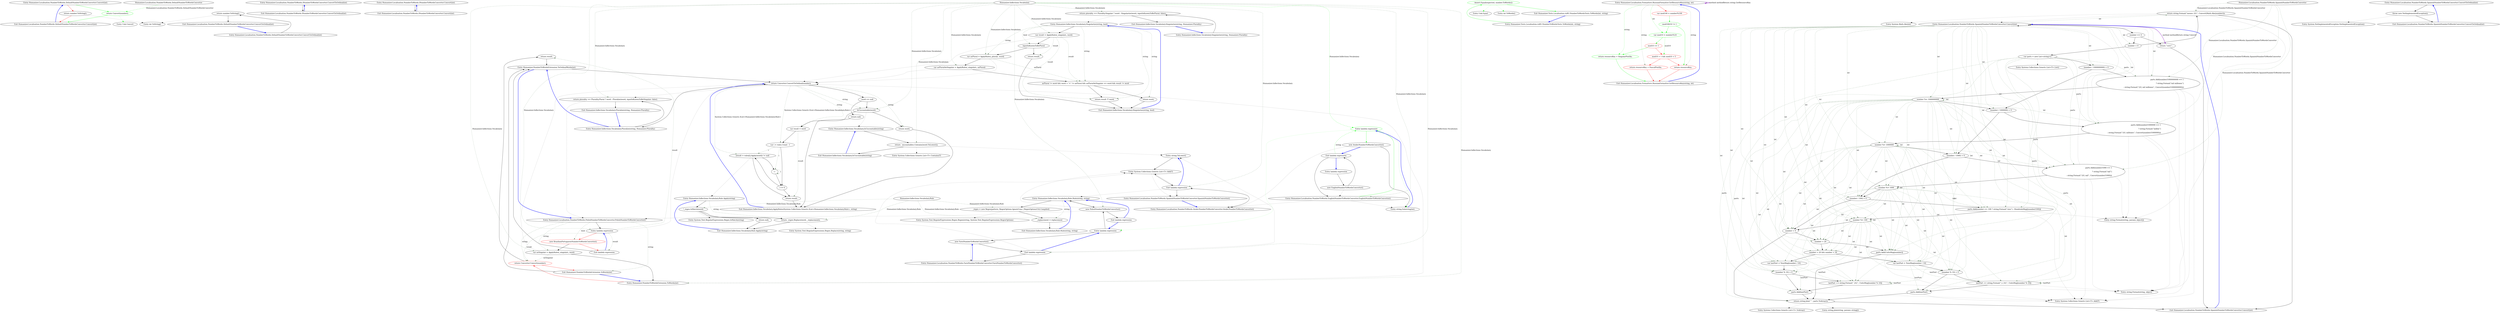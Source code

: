 digraph  {
n0 [label="Entry Humanizer.Localisation.NumberToWords.DefaultNumberToWordsConverter.Convert(int)", span="4-4", cluster="Humanizer.Localisation.NumberToWords.DefaultNumberToWordsConverter.Convert(int)"];
n1 [label="return number.ToString();", span="6-6", cluster="Humanizer.Localisation.NumberToWords.DefaultNumberToWordsConverter.Convert(int)"];
n2 [label="Exit Humanizer.Localisation.NumberToWords.DefaultNumberToWordsConverter.Convert(int)", span="4-4", cluster="Humanizer.Localisation.NumberToWords.DefaultNumberToWordsConverter.Convert(int)"];
n3 [label="Entry int.ToString()", span="0-0", cluster="int.ToString()"];
n4 [label="Entry Humanizer.Localisation.NumberToWords.DefaultNumberToWordsConverter.ConvertToOrdinal(int)", span="9-9", cluster="Humanizer.Localisation.NumberToWords.DefaultNumberToWordsConverter.ConvertToOrdinal(int)"];
n5 [label="return number.ToString();", span="11-11", cluster="Humanizer.Localisation.NumberToWords.DefaultNumberToWordsConverter.ConvertToOrdinal(int)"];
n6 [label="Exit Humanizer.Localisation.NumberToWords.DefaultNumberToWordsConverter.ConvertToOrdinal(int)", span="9-9", cluster="Humanizer.Localisation.NumberToWords.DefaultNumberToWordsConverter.ConvertToOrdinal(int)"];
d1 [label="return Convert(number);", span="6-6", cluster="Humanizer.Localisation.NumberToWords.DefaultNumberToWordsConverter.Convert(int)", color=green, community=0];
d11 [label="Humanizer.Localisation.NumberToWords.DefaultNumberToWordsConverter", span=""];
d3 [label="Entry Unk.Convert", span="", cluster="Unk.Convert"];
m3_2 [label="Entry Humanizer.Localisation.NumberToWords.INumberToWordsConverter.ConvertToOrdinal(int)", span="19-19", cluster="Humanizer.Localisation.NumberToWords.INumberToWordsConverter.ConvertToOrdinal(int)", file="INumberToWordsConverter.cs"];
m3_3 [label="Exit Humanizer.Localisation.NumberToWords.INumberToWordsConverter.ConvertToOrdinal(int)", span="19-19", cluster="Humanizer.Localisation.NumberToWords.INumberToWordsConverter.ConvertToOrdinal(int)", file="INumberToWordsConverter.cs"];
m3_0 [label="Entry Humanizer.Localisation.NumberToWords.INumberToWordsConverter.Convert(int)", span="12-12", cluster="Humanizer.Localisation.NumberToWords.INumberToWordsConverter.Convert(int)", file="INumberToWordsConverter.cs"];
m3_1 [label="Exit Humanizer.Localisation.NumberToWords.INumberToWordsConverter.Convert(int)", span="12-12", cluster="Humanizer.Localisation.NumberToWords.INumberToWordsConverter.Convert(int)", file="INumberToWordsConverter.cs"];
m4_27 [label="return result;", span="79-79", cluster="Humanizer.Inflections.Vocabulary.Pluralize(string, bool)", file="NumberToWordsExtension.cs"];
m4_2 [label="Exit lambda expression", span="14-14", cluster="lambda expression", file="NumberToWordsExtension.cs"];
m4_4 [label="Entry lambda expression", span="15-15", cluster="lambda expression", color=green, community=0, file="NumberToWordsExtension.cs"];
m4_3 [label="Entry Humanizer.Localisation.NumberToWords.EnglishNumberToWordsConverter.EnglishNumberToWordsConverter()", span="5-5", cluster="Humanizer.Localisation.NumberToWords.EnglishNumberToWordsConverter.EnglishNumberToWordsConverter()", file="NumberToWordsExtension.cs"];
m4_5 [label="new ArabicNumberToWordsConverter()", span="15-15", cluster="lambda expression", file="NumberToWordsExtension.cs"];
m4_71 [label="Entry System.Text.RegularExpressions.Regex.Replace(string, string)", span="0-0", cluster="System.Text.RegularExpressions.Regex.Replace(string, string)", file="NumberToWordsExtension.cs"];
m4_9 [label="new FarsiNumberToWordsConverter()", span="16-16", cluster="lambda expression", file="NumberToWordsExtension.cs"];
m4_10 [label="Exit lambda expression", span="16-16", cluster="lambda expression", file="NumberToWordsExtension.cs"];
m4_11 [label="Entry Humanizer.Localisation.NumberToWords.FarsiNumberToWordsConverter.FarsiNumberToWordsConverter()", span="5-5", cluster="Humanizer.Localisation.NumberToWords.FarsiNumberToWordsConverter.FarsiNumberToWordsConverter()", file="NumberToWordsExtension.cs"];
m4_43 [label="Entry Humanizer.Inflections.Vocabulary.Singularize(string, Humanizer.Plurality)", span="123-123", cluster="Humanizer.Inflections.Vocabulary.Singularize(string, Humanizer.Plurality)", file="NumberToWordsExtension.cs"];
m4_44 [label="return plurality == Plurality.Singular ? word : Singularize(word, inputIsKnownToBePlural: false);", span="125-125", cluster="Humanizer.Inflections.Vocabulary.Singularize(string, Humanizer.Plurality)", file="NumberToWordsExtension.cs"];
m4_45 [label="Exit Humanizer.Inflections.Vocabulary.Singularize(string, Humanizer.Plurality)", span="123-123", cluster="Humanizer.Inflections.Vocabulary.Singularize(string, Humanizer.Plurality)", file="NumberToWordsExtension.cs"];
m4_7 [label="Entry Humanizer.Localisation.NumberToWords.ArabicNumberToWordsConverter.ArabicNumberToWordsConverter()", span="4-4", cluster="Humanizer.Localisation.NumberToWords.ArabicNumberToWordsConverter.ArabicNumberToWordsConverter()", file="NumberToWordsExtension.cs"];
m4_14 [label="Exit lambda expression", span="17-17", cluster="lambda expression", file="NumberToWordsExtension.cs"];
m4_15 [label="Entry Humanizer.Localisation.NumberToWords.SpanishNumberToWordsConverter.SpanishNumberToWordsConverter()", span="5-5", cluster="Humanizer.Localisation.NumberToWords.SpanishNumberToWordsConverter.SpanishNumberToWordsConverter()", file="NumberToWordsExtension.cs"];
m4_31 [label="return plurality == Plurality.Plural ? word : Pluralize(word, inputIsKnownToBeSingular: false);", span="91-91", cluster="Humanizer.Inflections.Vocabulary.Pluralize(string, Humanizer.Plurality)", file="NumberToWordsExtension.cs"];
m4_61 [label="Entry System.Collections.Generic.List<T>.Contains(T)", span="0-0", cluster="System.Collections.Generic.List<T>.Contains(T)", file="NumberToWordsExtension.cs"];
m4_23 [label="var asSingular = ApplyRules(_singulars, word)", span="74-74", cluster="Humanizer.Inflections.Vocabulary.Pluralize(string, bool)", file="NumberToWordsExtension.cs"];
m4_29 [label="return Converter.ConvertToOrdinal(number);", span="39-39", cluster="Humanizer.NumberToWordsExtension.ToOrdinalWords(int)", file="NumberToWordsExtension.cs"];
m4_48 [label="IsUncountable(word)", span="133-133", cluster="Humanizer.Inflections.Vocabulary.ApplyRules(System.Collections.Generic.IList<Humanizer.Inflections.Vocabulary.Rule>, string)", file="NumberToWordsExtension.cs"];
m4_46 [label="word == null", span="130-130", cluster="Humanizer.Inflections.Vocabulary.ApplyRules(System.Collections.Generic.IList<Humanizer.Inflections.Vocabulary.Rule>, string)", file="NumberToWordsExtension.cs"];
m4_49 [label="return word;", span="134-134", cluster="Humanizer.Inflections.Vocabulary.ApplyRules(System.Collections.Generic.IList<Humanizer.Inflections.Vocabulary.Rule>, string)", file="NumberToWordsExtension.cs"];
m4_50 [label="var result = word", span="136-136", cluster="Humanizer.Inflections.Vocabulary.ApplyRules(System.Collections.Generic.IList<Humanizer.Inflections.Vocabulary.Rule>, string)", file="NumberToWordsExtension.cs"];
m4_51 [label="var i = rules.Count - 1", span="137-137", cluster="Humanizer.Inflections.Vocabulary.ApplyRules(System.Collections.Generic.IList<Humanizer.Inflections.Vocabulary.Rule>, string)", file="NumberToWordsExtension.cs"];
m4_53 [label="(result = rules[i].Apply(word)) != null", span="139-139", cluster="Humanizer.Inflections.Vocabulary.ApplyRules(System.Collections.Generic.IList<Humanizer.Inflections.Vocabulary.Rule>, string)", file="NumberToWordsExtension.cs"];
m4_47 [label="return null;", span="131-131", cluster="Humanizer.Inflections.Vocabulary.ApplyRules(System.Collections.Generic.IList<Humanizer.Inflections.Vocabulary.Rule>, string)", file="NumberToWordsExtension.cs"];
m4_55 [label="return result;", span="142-142", cluster="Humanizer.Inflections.Vocabulary.ApplyRules(System.Collections.Generic.IList<Humanizer.Inflections.Vocabulary.Rule>, string)", file="NumberToWordsExtension.cs"];
m4_52 [label="i >= 0", span="137-137", cluster="Humanizer.Inflections.Vocabulary.ApplyRules(System.Collections.Generic.IList<Humanizer.Inflections.Vocabulary.Rule>, string)", file="NumberToWordsExtension.cs"];
m4_54 [label="i--", span="137-137", cluster="Humanizer.Inflections.Vocabulary.ApplyRules(System.Collections.Generic.IList<Humanizer.Inflections.Vocabulary.Rule>, string)", file="NumberToWordsExtension.cs"];
m4_56 [label="Exit Humanizer.Inflections.Vocabulary.ApplyRules(System.Collections.Generic.IList<Humanizer.Inflections.Vocabulary.Rule>, string)", span="128-128", cluster="Humanizer.Inflections.Vocabulary.ApplyRules(System.Collections.Generic.IList<Humanizer.Inflections.Vocabulary.Rule>, string)", file="NumberToWordsExtension.cs"];
m4_8 [label="Entry lambda expression", span="16-16", cluster="lambda expression", file="NumberToWordsExtension.cs"];
m4_17 [label="new PolishNumberToWordsConverter()", span="18-18", cluster="lambda expression", file="NumberToWordsExtension.cs"];
m4_18 [label="Exit lambda expression", span="18-18", cluster="lambda expression", file="NumberToWordsExtension.cs"];
m4_19 [label="Entry Humanizer.Localisation.NumberToWords.PolishNumberToWordsConverter.PolishNumberToWordsConverter()", span="6-6", cluster="Humanizer.Localisation.NumberToWords.PolishNumberToWordsConverter.PolishNumberToWordsConverter()", file="NumberToWordsExtension.cs"];
m4_20 [label="Entry lambda expression", span="19-19", cluster="lambda expression", file="NumberToWordsExtension.cs"];
m4_24 [label="Entry Humanizer.NumberToWordsExtension.ToWords(int)", span="27-27", cluster="Humanizer.NumberToWordsExtension.ToWords(int)", file="NumberToWordsExtension.cs"];
m4_21 [label="new BrazilianPortugueseNumberToWordsConverter()", span="19-19", cluster="lambda expression", file="NumberToWordsExtension.cs", color=red, community=0];
m4_22 [label="Exit lambda expression", span="19-19", cluster="lambda expression", file="NumberToWordsExtension.cs"];
m4_25 [label="return Converter.Convert(number);", span="29-29", cluster="Humanizer.NumberToWordsExtension.ToWords(int)", file="NumberToWordsExtension.cs", color=red, community=0];
m4_26 [label="Exit Humanizer.NumberToWordsExtension.ToWords(int)", span="27-27", cluster="Humanizer.NumberToWordsExtension.ToWords(int)", file="NumberToWordsExtension.cs"];
m4_28 [label="Entry Humanizer.NumberToWordsExtension.ToOrdinalWords(int)", span="37-37", cluster="Humanizer.NumberToWordsExtension.ToOrdinalWords(int)", file="NumberToWordsExtension.cs"];
m4_33 [label="Entry Humanizer.Inflections.Vocabulary.Singularize(string, bool)", span="100-100", cluster="Humanizer.Inflections.Vocabulary.Singularize(string, bool)", file="NumberToWordsExtension.cs"];
m4_34 [label="var result = ApplyRules(_singulars, word)", span="102-102", cluster="Humanizer.Inflections.Vocabulary.Singularize(string, bool)", file="NumberToWordsExtension.cs"];
m4_37 [label="var asPlural = ApplyRules(_plurals, word)", span="108-108", cluster="Humanizer.Inflections.Vocabulary.Singularize(string, bool)", file="NumberToWordsExtension.cs"];
m4_38 [label="var asPluralAsSingular = ApplyRules(_singulars, asPlural)", span="109-109", cluster="Humanizer.Inflections.Vocabulary.Singularize(string, bool)", file="NumberToWordsExtension.cs"];
m4_35 [label=inputIsKnownToBePlural, span="104-104", cluster="Humanizer.Inflections.Vocabulary.Singularize(string, bool)", file="NumberToWordsExtension.cs"];
m4_36 [label="return result;", span="105-105", cluster="Humanizer.Inflections.Vocabulary.Singularize(string, bool)", file="NumberToWordsExtension.cs"];
m4_39 [label="asPlural != word && word + ''s'' != asPlural && asPluralAsSingular == word && result != word", span="110-110", cluster="Humanizer.Inflections.Vocabulary.Singularize(string, bool)", file="NumberToWordsExtension.cs"];
m4_41 [label="return result ?? word;", span="113-113", cluster="Humanizer.Inflections.Vocabulary.Singularize(string, bool)", file="NumberToWordsExtension.cs"];
m4_40 [label="return word;", span="111-111", cluster="Humanizer.Inflections.Vocabulary.Singularize(string, bool)", file="NumberToWordsExtension.cs"];
m4_42 [label="Exit Humanizer.Inflections.Vocabulary.Singularize(string, bool)", span="100-100", cluster="Humanizer.Inflections.Vocabulary.Singularize(string, bool)", file="NumberToWordsExtension.cs"];
m4_58 [label="Entry Humanizer.Inflections.Vocabulary.Rule.Apply(string)", span="161-161", cluster="Humanizer.Inflections.Vocabulary.Rule.Apply(string)", file="NumberToWordsExtension.cs"];
m4_66 [label="!_regex.IsMatch(word)", span="163-163", cluster="Humanizer.Inflections.Vocabulary.Rule.Apply(string)", file="NumberToWordsExtension.cs"];
m4_68 [label="return _regex.Replace(word, _replacement);", span="166-166", cluster="Humanizer.Inflections.Vocabulary.Rule.Apply(string)", file="NumberToWordsExtension.cs"];
m4_67 [label="return null;", span="164-164", cluster="Humanizer.Inflections.Vocabulary.Rule.Apply(string)", file="NumberToWordsExtension.cs"];
m4_69 [label="Exit Humanizer.Inflections.Vocabulary.Rule.Apply(string)", span="161-161", cluster="Humanizer.Inflections.Vocabulary.Rule.Apply(string)", file="NumberToWordsExtension.cs"];
m4_0 [label="Entry lambda expression", span="14-14", cluster="lambda expression", file="NumberToWordsExtension.cs"];
m4_1 [label="new EnglishNumberToWordsConverter()", span="14-14", cluster="lambda expression", file="NumberToWordsExtension.cs"];
m4_6 [label="Entry string.Substring(int)", span="0-0", cluster="string.Substring(int)", file="NumberToWordsExtension.cs"];
m4_12 [label="Entry string.ToLower()", span="0-0", cluster="string.ToLower()", file="NumberToWordsExtension.cs"];
m4_13 [label="Entry System.Collections.Generic.List<T>.Add(T)", span="0-0", cluster="System.Collections.Generic.List<T>.Add(T)", file="NumberToWordsExtension.cs"];
m4_16 [label="Entry Humanizer.Inflections.Vocabulary.Rule.Rule(string, string)", span="155-155", cluster="Humanizer.Inflections.Vocabulary.Rule.Rule(string, string)", file="NumberToWordsExtension.cs"];
m4_57 [label="Entry Humanizer.Inflections.Vocabulary.IsUncountable(string)", span="145-145", cluster="Humanizer.Inflections.Vocabulary.IsUncountable(string)", file="NumberToWordsExtension.cs"];
m4_59 [label="return _uncountables.Contains(word.ToLower());", span="147-147", cluster="Humanizer.Inflections.Vocabulary.IsUncountable(string)", file="NumberToWordsExtension.cs"];
m4_60 [label="Exit Humanizer.Inflections.Vocabulary.IsUncountable(string)", span="145-145", cluster="Humanizer.Inflections.Vocabulary.IsUncountable(string)", file="NumberToWordsExtension.cs"];
m4_30 [label="Entry Humanizer.Inflections.Vocabulary.Pluralize(string, Humanizer.Plurality)", span="89-89", cluster="Humanizer.Inflections.Vocabulary.Pluralize(string, Humanizer.Plurality)", file="NumberToWordsExtension.cs"];
m4_65 [label="Entry System.Text.RegularExpressions.Regex.Regex(string, System.Text.RegularExpressions.RegexOptions)", span="0-0", cluster="System.Text.RegularExpressions.Regex.Regex(string, System.Text.RegularExpressions.RegexOptions)", file="NumberToWordsExtension.cs"];
m4_70 [label="Entry System.Text.RegularExpressions.Regex.IsMatch(string)", span="0-0", cluster="System.Text.RegularExpressions.Regex.IsMatch(string)", file="NumberToWordsExtension.cs"];
m4_62 [label="_regex = new Regex(pattern, RegexOptions.IgnoreCase | RegexOptionsUtil.Compiled)", span="157-157", cluster="Humanizer.Inflections.Vocabulary.Rule.Rule(string, string)", file="NumberToWordsExtension.cs"];
m4_63 [label="_replacement = replacement", span="158-158", cluster="Humanizer.Inflections.Vocabulary.Rule.Rule(string, string)", file="NumberToWordsExtension.cs"];
m4_64 [label="Exit Humanizer.Inflections.Vocabulary.Rule.Rule(string, string)", span="155-155", cluster="Humanizer.Inflections.Vocabulary.Rule.Rule(string, string)", file="NumberToWordsExtension.cs"];
m4_32 [label="Exit Humanizer.Inflections.Vocabulary.Pluralize(string, Humanizer.Plurality)", span="89-89", cluster="Humanizer.Inflections.Vocabulary.Pluralize(string, Humanizer.Plurality)", file="NumberToWordsExtension.cs"];
m4_72 [label="Humanizer.Inflections.Vocabulary", span="", file="NumberToWordsExtension.cs"];
m4_73 [label="Humanizer.Inflections.Vocabulary.Rule", span="", file="NumberToWordsExtension.cs"];
m5_6 [label="Entry Unk.Equal", span="", cluster="Unk.Equal", file="NumberToWordsTests.cs"];
m5_5 [label="Entry int.ToWords()", span="28-28", cluster="int.ToWords()", file="NumberToWordsTests.cs"];
m5_2 [label="Entry Humanizer.Tests.Localisation.ruRU.NumberToWordsTests.ToWords(int, string)", span="65-65", cluster="Humanizer.Tests.Localisation.ruRU.NumberToWordsTests.ToWords(int, string)", file="NumberToWordsTests.cs"];
m5_3 [label="Assert.Equal(expected, number.ToWords())", span="67-67", cluster="Humanizer.Tests.Localisation.ruRU.NumberToWordsTests.ToWords(int, string)", color=green, community=0, file="NumberToWordsTests.cs"];
m5_4 [label="Exit Humanizer.Tests.Localisation.ruRU.NumberToWordsTests.ToWords(int, string)", span="65-65", cluster="Humanizer.Tests.Localisation.ruRU.NumberToWordsTests.ToWords(int, string)", file="NumberToWordsTests.cs"];
m6_0 [label="Entry Humanizer.Localisation.Formatters.RussianFormatter.GetResourceKey(string, int)", span="7-7", cluster="Humanizer.Localisation.Formatters.RussianFormatter.GetResourceKey(string, int)", file="RussianFormatter.cs"];
m6_1 [label="var mod100 = number%100", span="9-9", cluster="Humanizer.Localisation.Formatters.RussianFormatter.GetResourceKey(string, int)", color=red, community=0, file="RussianFormatter.cs"];
m6_3 [label="var mod10 = number%10", span="12-12", cluster="Humanizer.Localisation.Formatters.RussianFormatter.GetResourceKey(string, int)", color=green, community=0, file="RussianFormatter.cs"];
m6_5 [label="return resourceKey + SingularPostfix;", span="15-15", cluster="Humanizer.Localisation.Formatters.RussianFormatter.GetResourceKey(string, int)", color=green, community=0, file="RussianFormatter.cs"];
m6_7 [label="return resourceKey + PaucalPostfix;", span="18-18", cluster="Humanizer.Localisation.Formatters.RussianFormatter.GetResourceKey(string, int)", color=red, community=0, file="RussianFormatter.cs"];
m6_8 [label="return resourceKey;", span="21-21", cluster="Humanizer.Localisation.Formatters.RussianFormatter.GetResourceKey(string, int)", color=red, community=0, file="RussianFormatter.cs"];
m6_2 [label="mod100/10 != 1", span="10-10", cluster="Humanizer.Localisation.Formatters.RussianFormatter.GetResourceKey(string, int)", color=green, community=0, file="RussianFormatter.cs"];
m6_4 [label="mod10 == 1", span="14-14", cluster="Humanizer.Localisation.Formatters.RussianFormatter.GetResourceKey(string, int)", color=red, community=0, file="RussianFormatter.cs"];
m6_6 [label="mod10 > 1 && mod10 < 5", span="17-17", cluster="Humanizer.Localisation.Formatters.RussianFormatter.GetResourceKey(string, int)", color=red, community=0, file="RussianFormatter.cs"];
m6_9 [label="Exit Humanizer.Localisation.Formatters.RussianFormatter.GetResourceKey(string, int)", span="7-7", cluster="Humanizer.Localisation.Formatters.RussianFormatter.GetResourceKey(string, int)", file="RussianFormatter.cs"];
m9_32 [label="Entry System.Math.Abs(int)", span="0-0", cluster="System.Math.Abs(int)", file="SpanishNumberToWordsConverter.cs"];
m9_34 [label="Entry System.Collections.Generic.List<T>.List()", span="0-0", cluster="System.Collections.Generic.List<T>.List()", file="SpanishNumberToWordsConverter.cs"];
m9_37 [label="Entry System.Collections.Generic.List<T>.ToArray()", span="0-0", cluster="System.Collections.Generic.List<T>.ToArray()", file="SpanishNumberToWordsConverter.cs"];
m9_39 [label="Entry Humanizer.Localisation.NumberToWords.SpanishNumberToWordsConverter.ConvertToOrdinal(int)", span="79-79", cluster="Humanizer.Localisation.NumberToWords.SpanishNumberToWordsConverter.ConvertToOrdinal(int)", file="SpanishNumberToWordsConverter.cs"];
m9_40 [label="throw new NotImplementedException();", span="81-81", cluster="Humanizer.Localisation.NumberToWords.SpanishNumberToWordsConverter.ConvertToOrdinal(int)", file="SpanishNumberToWordsConverter.cs"];
m9_41 [label="Exit Humanizer.Localisation.NumberToWords.SpanishNumberToWordsConverter.ConvertToOrdinal(int)", span="79-79", cluster="Humanizer.Localisation.NumberToWords.SpanishNumberToWordsConverter.ConvertToOrdinal(int)", file="SpanishNumberToWordsConverter.cs"];
m9_36 [label="Entry System.Collections.Generic.List<T>.Add(T)", span="0-0", cluster="System.Collections.Generic.List<T>.Add(T)", file="SpanishNumberToWordsConverter.cs"];
m9_35 [label="Entry string.Format(string, params object[])", span="0-0", cluster="string.Format(string, params object[])", file="SpanishNumberToWordsConverter.cs"];
m9_38 [label="Entry string.Join(string, params string[])", span="0-0", cluster="string.Join(string, params string[])", file="SpanishNumberToWordsConverter.cs"];
m9_42 [label="Entry System.NotImplementedException.NotImplementedException()", span="0-0", cluster="System.NotImplementedException.NotImplementedException()", file="SpanishNumberToWordsConverter.cs"];
m9_33 [label="Entry string.Format(string, object)", span="0-0", cluster="string.Format(string, object)", file="SpanishNumberToWordsConverter.cs"];
m9_0 [label="Entry Humanizer.Localisation.NumberToWords.SpanishNumberToWordsConverter.Convert(int)", span="11-11", cluster="Humanizer.Localisation.NumberToWords.SpanishNumberToWordsConverter.Convert(int)", file="SpanishNumberToWordsConverter.cs"];
m9_1 [label="number == 0", span="13-13", cluster="Humanizer.Localisation.NumberToWords.SpanishNumberToWordsConverter.Convert(int)", file="SpanishNumberToWordsConverter.cs"];
m9_3 [label="number < 0", span="16-16", cluster="Humanizer.Localisation.NumberToWords.SpanishNumberToWordsConverter.Convert(int)", file="SpanishNumberToWordsConverter.cs"];
m9_4 [label="return string.Format(''menos {0}'', Convert(Math.Abs(number)));", span="17-17", cluster="Humanizer.Localisation.NumberToWords.SpanishNumberToWordsConverter.Convert(int)", file="SpanishNumberToWordsConverter.cs"];
m9_6 [label="(number / 1000000000) > 0", span="21-21", cluster="Humanizer.Localisation.NumberToWords.SpanishNumberToWordsConverter.Convert(int)", file="SpanishNumberToWordsConverter.cs"];
m9_7 [label="parts.Add(number/1000000000 == 1\r\n                    ? string.Format(''mil millones'')\r\n                    : string.Format(''{0} mil millones'', Convert(number/1000000000)))", span="23-25", cluster="Humanizer.Localisation.NumberToWords.SpanishNumberToWordsConverter.Convert(int)", file="SpanishNumberToWordsConverter.cs"];
m9_8 [label="number %= 1000000000", span="27-27", cluster="Humanizer.Localisation.NumberToWords.SpanishNumberToWordsConverter.Convert(int)", file="SpanishNumberToWordsConverter.cs"];
m9_9 [label="(number / 1000000) > 0", span="30-30", cluster="Humanizer.Localisation.NumberToWords.SpanishNumberToWordsConverter.Convert(int)", file="SpanishNumberToWordsConverter.cs"];
m9_10 [label="parts.Add(number/1000000 == 1\r\n                    ? string.Format(''millón'')\r\n                    : string.Format(''{0} millones'', Convert(number/1000000)))", span="32-34", cluster="Humanizer.Localisation.NumberToWords.SpanishNumberToWordsConverter.Convert(int)", file="SpanishNumberToWordsConverter.cs"];
m9_11 [label="number %= 1000000", span="36-36", cluster="Humanizer.Localisation.NumberToWords.SpanishNumberToWordsConverter.Convert(int)", file="SpanishNumberToWordsConverter.cs"];
m9_12 [label="(number / 1000) > 0", span="39-39", cluster="Humanizer.Localisation.NumberToWords.SpanishNumberToWordsConverter.Convert(int)", file="SpanishNumberToWordsConverter.cs"];
m9_13 [label="parts.Add(number/1000 == 1\r\n                    ? string.Format(''mil'')\r\n                    : string.Format(''{0} mil'', Convert(number/1000)))", span="41-43", cluster="Humanizer.Localisation.NumberToWords.SpanishNumberToWordsConverter.Convert(int)", file="SpanishNumberToWordsConverter.cs"];
m9_14 [label="number %= 1000", span="45-45", cluster="Humanizer.Localisation.NumberToWords.SpanishNumberToWordsConverter.Convert(int)", file="SpanishNumberToWordsConverter.cs"];
m9_15 [label="(number / 100) > 0", span="48-48", cluster="Humanizer.Localisation.NumberToWords.SpanishNumberToWordsConverter.Convert(int)", file="SpanishNumberToWordsConverter.cs"];
m9_16 [label="parts.Add(number == 100 ? string.Format(''cien'') : HundredsMap[(number/100)])", span="50-50", cluster="Humanizer.Localisation.NumberToWords.SpanishNumberToWordsConverter.Convert(int)", file="SpanishNumberToWordsConverter.cs"];
m9_17 [label="number %= 100", span="51-51", cluster="Humanizer.Localisation.NumberToWords.SpanishNumberToWordsConverter.Convert(int)", file="SpanishNumberToWordsConverter.cs"];
m9_18 [label="number > 0", span="54-54", cluster="Humanizer.Localisation.NumberToWords.SpanishNumberToWordsConverter.Convert(int)", file="SpanishNumberToWordsConverter.cs"];
m9_19 [label="number < 20", span="56-56", cluster="Humanizer.Localisation.NumberToWords.SpanishNumberToWordsConverter.Convert(int)", file="SpanishNumberToWordsConverter.cs"];
m9_20 [label="parts.Add(UnitsMap[number])", span="57-57", cluster="Humanizer.Localisation.NumberToWords.SpanishNumberToWordsConverter.Convert(int)", file="SpanishNumberToWordsConverter.cs"];
m9_21 [label="number > 20 && number < 30", span="58-58", cluster="Humanizer.Localisation.NumberToWords.SpanishNumberToWordsConverter.Convert(int)", file="SpanishNumberToWordsConverter.cs"];
m9_22 [label="var lastPart = TensMap[number / 10]", span="60-60", cluster="Humanizer.Localisation.NumberToWords.SpanishNumberToWordsConverter.Convert(int)", file="SpanishNumberToWordsConverter.cs"];
m9_23 [label="(number % 10) > 0", span="61-61", cluster="Humanizer.Localisation.NumberToWords.SpanishNumberToWordsConverter.Convert(int)", file="SpanishNumberToWordsConverter.cs"];
m9_24 [label="lastPart += string.Format('' {0}'', UnitsMap[number % 10])", span="62-62", cluster="Humanizer.Localisation.NumberToWords.SpanishNumberToWordsConverter.Convert(int)", file="SpanishNumberToWordsConverter.cs"];
m9_26 [label="var lastPart = TensMap[number / 10]", span="68-68", cluster="Humanizer.Localisation.NumberToWords.SpanishNumberToWordsConverter.Convert(int)", file="SpanishNumberToWordsConverter.cs"];
m9_27 [label="(number % 10) > 0", span="69-69", cluster="Humanizer.Localisation.NumberToWords.SpanishNumberToWordsConverter.Convert(int)", file="SpanishNumberToWordsConverter.cs"];
m9_28 [label="lastPart += string.Format('' y {0}'', UnitsMap[number % 10])", span="70-70", cluster="Humanizer.Localisation.NumberToWords.SpanishNumberToWordsConverter.Convert(int)", file="SpanishNumberToWordsConverter.cs"];
m9_2 [label="return ''cero'';", span="14-14", cluster="Humanizer.Localisation.NumberToWords.SpanishNumberToWordsConverter.Convert(int)", file="SpanishNumberToWordsConverter.cs"];
m9_5 [label="var parts = new List<string>()", span="19-19", cluster="Humanizer.Localisation.NumberToWords.SpanishNumberToWordsConverter.Convert(int)", file="SpanishNumberToWordsConverter.cs"];
m9_25 [label="parts.Add(lastPart)", span="64-64", cluster="Humanizer.Localisation.NumberToWords.SpanishNumberToWordsConverter.Convert(int)", file="SpanishNumberToWordsConverter.cs"];
m9_29 [label="parts.Add(lastPart)", span="72-72", cluster="Humanizer.Localisation.NumberToWords.SpanishNumberToWordsConverter.Convert(int)", file="SpanishNumberToWordsConverter.cs"];
m9_30 [label="return string.Join('' '', parts.ToArray());", span="76-76", cluster="Humanizer.Localisation.NumberToWords.SpanishNumberToWordsConverter.Convert(int)", file="SpanishNumberToWordsConverter.cs"];
m9_31 [label="Exit Humanizer.Localisation.NumberToWords.SpanishNumberToWordsConverter.Convert(int)", span="11-11", cluster="Humanizer.Localisation.NumberToWords.SpanishNumberToWordsConverter.Convert(int)", file="SpanishNumberToWordsConverter.cs"];
m9_43 [label="Humanizer.Localisation.NumberToWords.SpanishNumberToWordsConverter", span="", file="SpanishNumberToWordsConverter.cs"];
n0 -> n1  [key=0, style=solid, color=red];
n0 -> d1  [key=0, style=solid, color=green];
n1 -> n2  [key=0, style=solid, color=red];
n1 -> n3  [key=2, style=dotted];
n2 -> n0  [key=0, style=bold, color=blue];
n4 -> n5  [key=0, style=solid];
n5 -> n6  [key=0, style=solid];
n5 -> n3  [key=2, style=dotted];
n6 -> n4  [key=0, style=bold, color=blue];
d1 -> n2  [key=0, style=solid, color=green];
d1 -> d3  [key=2, style=dotted, color=green];
d11 -> d1  [key=1, style=dashed, color=green, label="Humanizer.Localisation.NumberToWords.DefaultNumberToWordsConverter"];
m3_2 -> m3_3  [key=0, style=solid];
m3_3 -> m3_2  [key=0, style=bold, color=blue];
m3_0 -> m3_1  [key=0, style=solid];
m3_1 -> m3_0  [key=0, style=bold, color=blue];
m4_27 -> m4_28  [key=0, style=solid];
m4_2 -> m4_4  [key=1, style=dashed, color=green, label=string];
m4_2 -> m4_3  [key=0, style=solid];
m4_2 -> m4_0  [key=0, style=bold, color=blue];
m4_4 -> m4_5  [key=0, style=solid, color=green];
m4_4 -> m4_6  [key=2, style=dotted, color=green];
m4_4 -> m4_8  [key=2, style=dotted, color=green];
m4_3 -> m4_4  [key=0, style=solid, color=green];
m4_3 -> m4_6  [key=2, style=dotted];
m4_3 -> m4_7  [key=2, style=dotted];
m4_5 -> m4_2  [key=0, style=bold, color=blue];
m4_5 -> m4_6  [key=0, style=solid];
m4_5 -> m4_7  [key=2, style=dotted];
m4_9 -> m4_10  [key=0, style=solid];
m4_9 -> m4_11  [key=2, style=dotted];
m4_10 -> m4_11  [key=0, style=solid];
m4_10 -> m4_12  [key=2, style=dotted];
m4_10 -> m4_13  [key=2, style=dotted];
m4_10 -> m4_8  [key=0, style=bold, color=blue];
m4_11 -> m4_9  [key=0, style=bold, color=blue];
m4_43 -> m4_44  [key=0, style=solid];
m4_44 -> m4_45  [key=0, style=solid];
m4_44 -> m4_33  [key=2, style=dotted];
m4_45 -> m4_43  [key=0, style=bold, color=blue];
m4_7 -> m4_14  [key=0, style=solid];
m4_14 -> m4_15  [key=0, style=solid];
m4_14 -> m4_16  [key=2, style=dotted];
m4_14 -> m4_13  [key=2, style=dotted];
m4_14 -> m4_12  [key=0, style=bold, color=blue];
m4_15 -> m4_7  [key=0, style=bold, color=blue];
m4_31 -> m4_32  [key=0, style=solid];
m4_31 -> m4_19  [key=2, style=dotted];
m4_23 -> m4_24  [key=0, style=solid];
m4_23 -> m4_29  [key=2, style=dotted];
m4_23 -> m4_25  [key=1, style=dashed, color=darkseagreen4, label=asSingular];
m4_29 -> m4_48  [key=1, style=dashed, color=darkseagreen4, label=string];
m4_29 -> m4_46  [key=0, style=solid];
m4_29 -> m4_49  [key=1, style=dashed, color=darkseagreen4, label=string];
m4_29 -> m4_50  [key=1, style=dashed, color=darkseagreen4, label=string];
m4_29 -> m4_51  [key=1, style=dashed, color=darkseagreen4, label="System.Collections.Generic.IList<Humanizer.Inflections.Vocabulary.Rule>"];
m4_29 -> m4_53  [key=1, style=dashed, color=darkseagreen4, label="System.Collections.Generic.IList<Humanizer.Inflections.Vocabulary.Rule>"];
m4_29 -> m4_30  [key=0, style=solid];
m4_29 -> m4_31  [key=2, style=dotted];
m4_48 -> m4_49  [key=0, style=solid];
m4_48 -> m4_50  [key=0, style=solid];
m4_48 -> m4_57  [key=2, style=dotted];
m4_46 -> m4_48  [key=0, style=solid];
m4_46 -> m4_47  [key=0, style=solid];
m4_49 -> m4_56  [key=0, style=solid];
m4_50 -> m4_51  [key=0, style=solid];
m4_50 -> m4_55  [key=1, style=dashed, color=darkseagreen4, label=result];
m4_51 -> m4_52  [key=0, style=solid];
m4_51 -> m4_53  [key=1, style=dashed, color=darkseagreen4, label=i];
m4_51 -> m4_54  [key=1, style=dashed, color=darkseagreen4, label=i];
m4_53 -> m4_54  [key=0, style=solid];
m4_53 -> m4_55  [key=0, style=solid];
m4_53 -> m4_58  [key=2, style=dotted];
m4_47 -> m4_56  [key=0, style=solid];
m4_55 -> m4_56  [key=0, style=solid];
m4_52 -> m4_53  [key=0, style=solid];
m4_52 -> m4_55  [key=0, style=solid];
m4_54 -> m4_52  [key=0, style=solid];
m4_54 -> m4_54  [key=1, style=dashed, color=darkseagreen4, label=i];
m4_56 -> m4_29  [key=0, style=bold, color=blue];
m4_8 -> m4_17  [key=0, style=solid];
m4_8 -> m4_9  [key=0, style=solid];
m4_17 -> m4_18  [key=0, style=solid];
m4_17 -> m4_16  [key=2, style=dotted];
m4_17 -> m4_13  [key=2, style=dotted];
m4_17 -> m4_19  [key=2, style=dotted];
m4_18 -> m4_8  [key=0, style=bold, color=blue];
m4_18 -> m4_16  [key=0, style=bold, color=blue];
m4_19 -> m4_20  [key=0, style=solid];
m4_19 -> m4_23  [key=1, style=dashed, color=darkseagreen4, label=string];
m4_19 -> m4_21  [key=1, style=dashed, color=darkseagreen4, label=bool];
m4_19 -> m4_25  [key=1, style=dashed, color=darkseagreen4, label=string];
m4_19 -> m4_26  [key=1, style=dashed, color=darkseagreen4, label=string];
m4_20 -> m4_21  [key=0, style=solid, color=red];
m4_20 -> m4_29  [key=2, style=dotted];
m4_20 -> m4_22  [key=1, style=dashed, color=darkseagreen4, label=result];
m4_20 -> m4_25  [key=1, style=dashed, color=darkseagreen4, label=result];
m4_20 -> m4_27  [key=1, style=dashed, color=darkseagreen4, label=result];
m4_24 -> m4_25  [key=0, style=solid, color=red];
m4_24 -> m4_29  [key=2, style=dotted];
m4_21 -> m4_23  [key=0, style=solid];
m4_21 -> m4_22  [key=0, style=solid, color=red];
m4_22 -> m4_28  [key=0, style=solid];
m4_22 -> m4_20  [key=0, style=bold, color=blue];
m4_25 -> m4_26  [key=0, style=solid, color=red];
m4_25 -> m4_27  [key=0, style=solid];
m4_26 -> m4_28  [key=0, style=solid];
m4_26 -> m4_24  [key=0, style=bold, color=blue];
m4_28 -> m4_19  [key=0, style=bold, color=blue];
m4_28 -> m4_29  [key=0, style=solid];
m4_33 -> m4_34  [key=0, style=solid];
m4_33 -> m4_37  [key=1, style=dashed, color=darkseagreen4, label=string];
m4_33 -> m4_35  [key=1, style=dashed, color=darkseagreen4, label=bool];
m4_33 -> m4_39  [key=1, style=dashed, color=darkseagreen4, label=string];
m4_33 -> m4_40  [key=1, style=dashed, color=darkseagreen4, label=string];
m4_33 -> m4_41  [key=1, style=dashed, color=darkseagreen4, label=string];
m4_34 -> m4_35  [key=0, style=solid];
m4_34 -> m4_29  [key=2, style=dotted];
m4_34 -> m4_36  [key=1, style=dashed, color=darkseagreen4, label=result];
m4_34 -> m4_39  [key=1, style=dashed, color=darkseagreen4, label=result];
m4_34 -> m4_41  [key=1, style=dashed, color=darkseagreen4, label=result];
m4_37 -> m4_38  [key=0, style=solid];
m4_37 -> m4_29  [key=2, style=dotted];
m4_37 -> m4_39  [key=1, style=dashed, color=darkseagreen4, label=asPlural];
m4_38 -> m4_39  [key=0, style=solid];
m4_38 -> m4_29  [key=2, style=dotted];
m4_35 -> m4_37  [key=0, style=solid];
m4_35 -> m4_36  [key=0, style=solid];
m4_36 -> m4_42  [key=0, style=solid];
m4_39 -> m4_40  [key=0, style=solid];
m4_39 -> m4_41  [key=0, style=solid];
m4_41 -> m4_42  [key=0, style=solid];
m4_40 -> m4_42  [key=0, style=solid];
m4_42 -> m4_33  [key=0, style=bold, color=blue];
m4_58 -> m4_66  [key=0, style=solid];
m4_58 -> m4_68  [key=1, style=dashed, color=darkseagreen4, label=string];
m4_66 -> m4_67  [key=0, style=solid];
m4_66 -> m4_68  [key=0, style=solid];
m4_66 -> m4_70  [key=2, style=dotted];
m4_68 -> m4_69  [key=0, style=solid];
m4_68 -> m4_71  [key=2, style=dotted];
m4_67 -> m4_69  [key=0, style=solid];
m4_69 -> m4_58  [key=0, style=bold, color=blue];
m4_0 -> m4_1  [key=0, style=solid];
m4_1 -> m4_2  [key=0, style=solid];
m4_1 -> m4_3  [key=2, style=dotted];
m4_6 -> m4_4  [key=0, style=bold, color=blue];
m4_12 -> m4_13  [key=0, style=solid];
m4_13 -> m4_14  [key=0, style=solid];
m4_13 -> m4_15  [key=2, style=dotted];
m4_16 -> m4_17  [key=0, style=solid];
m4_16 -> m4_62  [key=0, style=solid];
m4_16 -> m4_63  [key=1, style=dashed, color=darkseagreen4, label=string];
m4_57 -> m4_59  [key=0, style=solid];
m4_59 -> m4_60  [key=0, style=solid];
m4_59 -> m4_12  [key=2, style=dotted];
m4_59 -> m4_61  [key=2, style=dotted];
m4_60 -> m4_57  [key=0, style=bold, color=blue];
m4_30 -> m4_28  [key=0, style=bold, color=blue];
m4_30 -> m4_31  [key=0, style=solid];
m4_62 -> m4_63  [key=0, style=solid];
m4_62 -> m4_65  [key=2, style=dotted];
m4_63 -> m4_64  [key=0, style=solid];
m4_64 -> m4_16  [key=0, style=bold, color=blue];
m4_32 -> m4_30  [key=0, style=bold, color=blue];
m4_72 -> m4_4  [key=1, style=dashed, color=green, label="Humanizer.Inflections.Vocabulary"];
m4_72 -> m4_3  [key=1, style=dashed, color=darkseagreen4, label="Humanizer.Inflections.Vocabulary"];
m4_72 -> m4_10  [key=1, style=dashed, color=darkseagreen4, label="Humanizer.Inflections.Vocabulary"];
m4_72 -> m4_14  [key=1, style=dashed, color=darkseagreen4, label="Humanizer.Inflections.Vocabulary"];
m4_72 -> m4_17  [key=1, style=dashed, color=darkseagreen4, label="Humanizer.Inflections.Vocabulary"];
m4_72 -> m4_20  [key=1, style=dashed, color=darkseagreen4, label="Humanizer.Inflections.Vocabulary"];
m4_72 -> m4_23  [key=1, style=dashed, color=darkseagreen4, label="Humanizer.Inflections.Vocabulary"];
m4_72 -> m4_24  [key=1, style=dashed, color=darkseagreen4, label="Humanizer.Inflections.Vocabulary"];
m4_72 -> m4_31  [key=1, style=dashed, color=darkseagreen4, label="Humanizer.Inflections.Vocabulary"];
m4_72 -> m4_34  [key=1, style=dashed, color=darkseagreen4, label="Humanizer.Inflections.Vocabulary"];
m4_72 -> m4_37  [key=1, style=dashed, color=darkseagreen4, label="Humanizer.Inflections.Vocabulary"];
m4_72 -> m4_38  [key=1, style=dashed, color=darkseagreen4, label="Humanizer.Inflections.Vocabulary"];
m4_72 -> m4_44  [key=1, style=dashed, color=darkseagreen4, label="Humanizer.Inflections.Vocabulary"];
m4_72 -> m4_48  [key=1, style=dashed, color=darkseagreen4, label="Humanizer.Inflections.Vocabulary"];
m4_72 -> m4_59  [key=1, style=dashed, color=darkseagreen4, label="Humanizer.Inflections.Vocabulary"];
m4_73 -> m4_62  [key=1, style=dashed, color=darkseagreen4, label="Humanizer.Inflections.Vocabulary.Rule"];
m4_73 -> m4_63  [key=1, style=dashed, color=darkseagreen4, label="Humanizer.Inflections.Vocabulary.Rule"];
m4_73 -> m4_66  [key=1, style=dashed, color=darkseagreen4, label="Humanizer.Inflections.Vocabulary.Rule"];
m4_73 -> m4_68  [key=1, style=dashed, color=darkseagreen4, label="Humanizer.Inflections.Vocabulary.Rule"];
m5_2 -> m5_3  [key=0, style=solid, color=green];
m5_3 -> m5_4  [key=0, style=solid, color=green];
m5_3 -> m5_5  [key=2, style=dotted, color=green];
m5_3 -> m5_6  [key=2, style=dotted, color=green];
m5_4 -> m5_2  [key=0, style=bold, color=blue];
m6_0 -> m6_1  [key=0, style=solid, color=red];
m6_0 -> m6_3  [key=1, style=dashed, color=green, label=int];
m6_0 -> m6_5  [key=1, style=dashed, color=green, label=string];
m6_0 -> m6_7  [key=1, style=dashed, color=darkseagreen4, label=string];
m6_0 -> m6_8  [key=1, style=dashed, color=darkseagreen4, label=string];
m6_0 -> m6_0  [key=3, color=darkorchid, style=bold, label="method methodReturn string GetResourceKey"];
m6_1 -> m6_2  [key=0, style=solid, color=green];
m6_3 -> m6_4  [key=0, style=solid, color=green];
m6_3 -> m6_6  [key=1, style=dashed, color=green, label=mod10];
m6_5 -> m6_9  [key=0, style=solid, color=green];
m6_7 -> m6_9  [key=0, style=solid, color=red];
m6_8 -> m6_9  [key=0, style=solid, color=red];
m6_2 -> m6_3  [key=0, style=solid, color=green];
m6_2 -> m6_8  [key=0, style=solid, color=green];
m6_4 -> m6_5  [key=0, style=solid, color=green];
m6_4 -> m6_6  [key=0, style=solid, color=red];
m6_6 -> m6_7  [key=0, style=solid, color=red];
m6_6 -> m6_8  [key=0, style=solid, color=red];
m6_9 -> m6_0  [key=0, style=bold, color=blue];
m9_39 -> m9_40  [key=0, style=solid];
m9_40 -> m9_41  [key=0, style=solid];
m9_40 -> m9_42  [key=2, style=dotted];
m9_41 -> m9_39  [key=0, style=bold, color=blue];
m9_0 -> m9_1  [key=0, style=solid];
m9_0 -> m9_3  [key=1, style=dashed, color=darkseagreen4, label=int];
m9_0 -> m9_4  [key=1, style=dashed, color=darkseagreen4, label=int];
m9_0 -> m9_6  [key=1, style=dashed, color=darkseagreen4, label=int];
m9_0 -> m9_7  [key=1, style=dashed, color=darkseagreen4, label=int];
m9_0 -> m9_8  [key=1, style=dashed, color=darkseagreen4, label=int];
m9_0 -> m9_9  [key=1, style=dashed, color=darkseagreen4, label=int];
m9_0 -> m9_10  [key=1, style=dashed, color=darkseagreen4, label=int];
m9_0 -> m9_11  [key=1, style=dashed, color=darkseagreen4, label=int];
m9_0 -> m9_12  [key=1, style=dashed, color=darkseagreen4, label=int];
m9_0 -> m9_13  [key=1, style=dashed, color=darkseagreen4, label=int];
m9_0 -> m9_14  [key=1, style=dashed, color=darkseagreen4, label=int];
m9_0 -> m9_15  [key=1, style=dashed, color=darkseagreen4, label=int];
m9_0 -> m9_16  [key=1, style=dashed, color=darkseagreen4, label=int];
m9_0 -> m9_17  [key=1, style=dashed, color=darkseagreen4, label=int];
m9_0 -> m9_18  [key=1, style=dashed, color=darkseagreen4, label=int];
m9_0 -> m9_19  [key=1, style=dashed, color=darkseagreen4, label=int];
m9_0 -> m9_20  [key=1, style=dashed, color=darkseagreen4, label=int];
m9_0 -> m9_21  [key=1, style=dashed, color=darkseagreen4, label=int];
m9_0 -> m9_22  [key=1, style=dashed, color=darkseagreen4, label=int];
m9_0 -> m9_23  [key=1, style=dashed, color=darkseagreen4, label=int];
m9_0 -> m9_24  [key=1, style=dashed, color=darkseagreen4, label=int];
m9_0 -> m9_26  [key=1, style=dashed, color=darkseagreen4, label=int];
m9_0 -> m9_27  [key=1, style=dashed, color=darkseagreen4, label=int];
m9_0 -> m9_28  [key=1, style=dashed, color=darkseagreen4, label=int];
m9_0 -> m9_2  [key=3, color=darkorchid, style=bold, label="method methodReturn string Convert"];
m9_1 -> m9_2  [key=0, style=solid];
m9_1 -> m9_3  [key=0, style=solid];
m9_3 -> m9_4  [key=0, style=solid];
m9_3 -> m9_5  [key=0, style=solid];
m9_4 -> m9_31  [key=0, style=solid];
m9_4 -> m9_32  [key=2, style=dotted];
m9_4 -> m9_0  [key=2, style=dotted];
m9_4 -> m9_33  [key=2, style=dotted];
m9_6 -> m9_7  [key=0, style=solid];
m9_6 -> m9_9  [key=0, style=solid];
m9_7 -> m9_8  [key=0, style=solid];
m9_7 -> m9_35  [key=2, style=dotted];
m9_7 -> m9_0  [key=2, style=dotted];
m9_7 -> m9_33  [key=2, style=dotted];
m9_7 -> m9_36  [key=2, style=dotted];
m9_8 -> m9_9  [key=0, style=solid];
m9_8 -> m9_8  [key=1, style=dashed, color=darkseagreen4, label=int];
m9_8 -> m9_10  [key=1, style=dashed, color=darkseagreen4, label=int];
m9_8 -> m9_11  [key=1, style=dashed, color=darkseagreen4, label=int];
m9_8 -> m9_12  [key=1, style=dashed, color=darkseagreen4, label=int];
m9_8 -> m9_13  [key=1, style=dashed, color=darkseagreen4, label=int];
m9_8 -> m9_14  [key=1, style=dashed, color=darkseagreen4, label=int];
m9_8 -> m9_15  [key=1, style=dashed, color=darkseagreen4, label=int];
m9_8 -> m9_16  [key=1, style=dashed, color=darkseagreen4, label=int];
m9_8 -> m9_17  [key=1, style=dashed, color=darkseagreen4, label=int];
m9_8 -> m9_18  [key=1, style=dashed, color=darkseagreen4, label=int];
m9_8 -> m9_19  [key=1, style=dashed, color=darkseagreen4, label=int];
m9_8 -> m9_20  [key=1, style=dashed, color=darkseagreen4, label=int];
m9_8 -> m9_21  [key=1, style=dashed, color=darkseagreen4, label=int];
m9_8 -> m9_22  [key=1, style=dashed, color=darkseagreen4, label=int];
m9_8 -> m9_23  [key=1, style=dashed, color=darkseagreen4, label=int];
m9_8 -> m9_24  [key=1, style=dashed, color=darkseagreen4, label=int];
m9_8 -> m9_26  [key=1, style=dashed, color=darkseagreen4, label=int];
m9_8 -> m9_27  [key=1, style=dashed, color=darkseagreen4, label=int];
m9_8 -> m9_28  [key=1, style=dashed, color=darkseagreen4, label=int];
m9_9 -> m9_10  [key=0, style=solid];
m9_9 -> m9_12  [key=0, style=solid];
m9_10 -> m9_11  [key=0, style=solid];
m9_10 -> m9_35  [key=2, style=dotted];
m9_10 -> m9_0  [key=2, style=dotted];
m9_10 -> m9_33  [key=2, style=dotted];
m9_10 -> m9_36  [key=2, style=dotted];
m9_11 -> m9_12  [key=0, style=solid];
m9_11 -> m9_11  [key=1, style=dashed, color=darkseagreen4, label=int];
m9_11 -> m9_13  [key=1, style=dashed, color=darkseagreen4, label=int];
m9_11 -> m9_14  [key=1, style=dashed, color=darkseagreen4, label=int];
m9_11 -> m9_15  [key=1, style=dashed, color=darkseagreen4, label=int];
m9_11 -> m9_16  [key=1, style=dashed, color=darkseagreen4, label=int];
m9_11 -> m9_17  [key=1, style=dashed, color=darkseagreen4, label=int];
m9_11 -> m9_18  [key=1, style=dashed, color=darkseagreen4, label=int];
m9_11 -> m9_19  [key=1, style=dashed, color=darkseagreen4, label=int];
m9_11 -> m9_20  [key=1, style=dashed, color=darkseagreen4, label=int];
m9_11 -> m9_21  [key=1, style=dashed, color=darkseagreen4, label=int];
m9_11 -> m9_22  [key=1, style=dashed, color=darkseagreen4, label=int];
m9_11 -> m9_23  [key=1, style=dashed, color=darkseagreen4, label=int];
m9_11 -> m9_24  [key=1, style=dashed, color=darkseagreen4, label=int];
m9_11 -> m9_26  [key=1, style=dashed, color=darkseagreen4, label=int];
m9_11 -> m9_27  [key=1, style=dashed, color=darkseagreen4, label=int];
m9_11 -> m9_28  [key=1, style=dashed, color=darkseagreen4, label=int];
m9_12 -> m9_13  [key=0, style=solid];
m9_12 -> m9_15  [key=0, style=solid];
m9_13 -> m9_14  [key=0, style=solid];
m9_13 -> m9_35  [key=2, style=dotted];
m9_13 -> m9_0  [key=2, style=dotted];
m9_13 -> m9_33  [key=2, style=dotted];
m9_13 -> m9_36  [key=2, style=dotted];
m9_14 -> m9_15  [key=0, style=solid];
m9_14 -> m9_14  [key=1, style=dashed, color=darkseagreen4, label=int];
m9_14 -> m9_16  [key=1, style=dashed, color=darkseagreen4, label=int];
m9_14 -> m9_17  [key=1, style=dashed, color=darkseagreen4, label=int];
m9_14 -> m9_18  [key=1, style=dashed, color=darkseagreen4, label=int];
m9_14 -> m9_19  [key=1, style=dashed, color=darkseagreen4, label=int];
m9_14 -> m9_20  [key=1, style=dashed, color=darkseagreen4, label=int];
m9_14 -> m9_21  [key=1, style=dashed, color=darkseagreen4, label=int];
m9_14 -> m9_22  [key=1, style=dashed, color=darkseagreen4, label=int];
m9_14 -> m9_23  [key=1, style=dashed, color=darkseagreen4, label=int];
m9_14 -> m9_24  [key=1, style=dashed, color=darkseagreen4, label=int];
m9_14 -> m9_26  [key=1, style=dashed, color=darkseagreen4, label=int];
m9_14 -> m9_27  [key=1, style=dashed, color=darkseagreen4, label=int];
m9_14 -> m9_28  [key=1, style=dashed, color=darkseagreen4, label=int];
m9_15 -> m9_16  [key=0, style=solid];
m9_15 -> m9_18  [key=0, style=solid];
m9_16 -> m9_17  [key=0, style=solid];
m9_16 -> m9_35  [key=2, style=dotted];
m9_16 -> m9_36  [key=2, style=dotted];
m9_17 -> m9_18  [key=0, style=solid];
m9_17 -> m9_17  [key=1, style=dashed, color=darkseagreen4, label=int];
m9_17 -> m9_19  [key=1, style=dashed, color=darkseagreen4, label=int];
m9_17 -> m9_20  [key=1, style=dashed, color=darkseagreen4, label=int];
m9_17 -> m9_21  [key=1, style=dashed, color=darkseagreen4, label=int];
m9_17 -> m9_22  [key=1, style=dashed, color=darkseagreen4, label=int];
m9_17 -> m9_23  [key=1, style=dashed, color=darkseagreen4, label=int];
m9_17 -> m9_24  [key=1, style=dashed, color=darkseagreen4, label=int];
m9_17 -> m9_26  [key=1, style=dashed, color=darkseagreen4, label=int];
m9_17 -> m9_27  [key=1, style=dashed, color=darkseagreen4, label=int];
m9_17 -> m9_28  [key=1, style=dashed, color=darkseagreen4, label=int];
m9_18 -> m9_19  [key=0, style=solid];
m9_18 -> m9_30  [key=0, style=solid];
m9_19 -> m9_20  [key=0, style=solid];
m9_19 -> m9_21  [key=0, style=solid];
m9_20 -> m9_30  [key=0, style=solid];
m9_20 -> m9_36  [key=2, style=dotted];
m9_21 -> m9_22  [key=0, style=solid];
m9_21 -> m9_26  [key=0, style=solid];
m9_22 -> m9_23  [key=0, style=solid];
m9_22 -> m9_24  [key=1, style=dashed, color=darkseagreen4, label=lastPart];
m9_22 -> m9_25  [key=1, style=dashed, color=darkseagreen4, label=lastPart];
m9_23 -> m9_24  [key=0, style=solid];
m9_23 -> m9_25  [key=0, style=solid];
m9_24 -> m9_25  [key=0, style=solid];
m9_24 -> m9_33  [key=2, style=dotted];
m9_24 -> m9_24  [key=1, style=dashed, color=darkseagreen4, label=lastPart];
m9_26 -> m9_27  [key=0, style=solid];
m9_26 -> m9_28  [key=1, style=dashed, color=darkseagreen4, label=lastPart];
m9_26 -> m9_29  [key=1, style=dashed, color=darkseagreen4, label=lastPart];
m9_27 -> m9_28  [key=0, style=solid];
m9_27 -> m9_29  [key=0, style=solid];
m9_28 -> m9_29  [key=0, style=solid];
m9_28 -> m9_33  [key=2, style=dotted];
m9_28 -> m9_28  [key=1, style=dashed, color=darkseagreen4, label=lastPart];
m9_2 -> m9_31  [key=0, style=solid];
m9_5 -> m9_6  [key=0, style=solid];
m9_5 -> m9_34  [key=2, style=dotted];
m9_5 -> m9_7  [key=1, style=dashed, color=darkseagreen4, label=parts];
m9_5 -> m9_10  [key=1, style=dashed, color=darkseagreen4, label=parts];
m9_5 -> m9_13  [key=1, style=dashed, color=darkseagreen4, label=parts];
m9_5 -> m9_16  [key=1, style=dashed, color=darkseagreen4, label=parts];
m9_5 -> m9_20  [key=1, style=dashed, color=darkseagreen4, label=parts];
m9_5 -> m9_25  [key=1, style=dashed, color=darkseagreen4, label=parts];
m9_5 -> m9_29  [key=1, style=dashed, color=darkseagreen4, label=parts];
m9_5 -> m9_30  [key=1, style=dashed, color=darkseagreen4, label=parts];
m9_25 -> m9_30  [key=0, style=solid];
m9_25 -> m9_36  [key=2, style=dotted];
m9_29 -> m9_30  [key=0, style=solid];
m9_29 -> m9_36  [key=2, style=dotted];
m9_30 -> m9_31  [key=0, style=solid];
m9_30 -> m9_37  [key=2, style=dotted];
m9_30 -> m9_38  [key=2, style=dotted];
m9_31 -> m9_0  [key=0, style=bold, color=blue];
m9_43 -> m9_4  [key=1, style=dashed, color=darkseagreen4, label="Humanizer.Localisation.NumberToWords.SpanishNumberToWordsConverter"];
m9_43 -> m9_7  [key=1, style=dashed, color=darkseagreen4, label="Humanizer.Localisation.NumberToWords.SpanishNumberToWordsConverter"];
m9_43 -> m9_10  [key=1, style=dashed, color=darkseagreen4, label="Humanizer.Localisation.NumberToWords.SpanishNumberToWordsConverter"];
m9_43 -> m9_13  [key=1, style=dashed, color=darkseagreen4, label="Humanizer.Localisation.NumberToWords.SpanishNumberToWordsConverter"];
}
